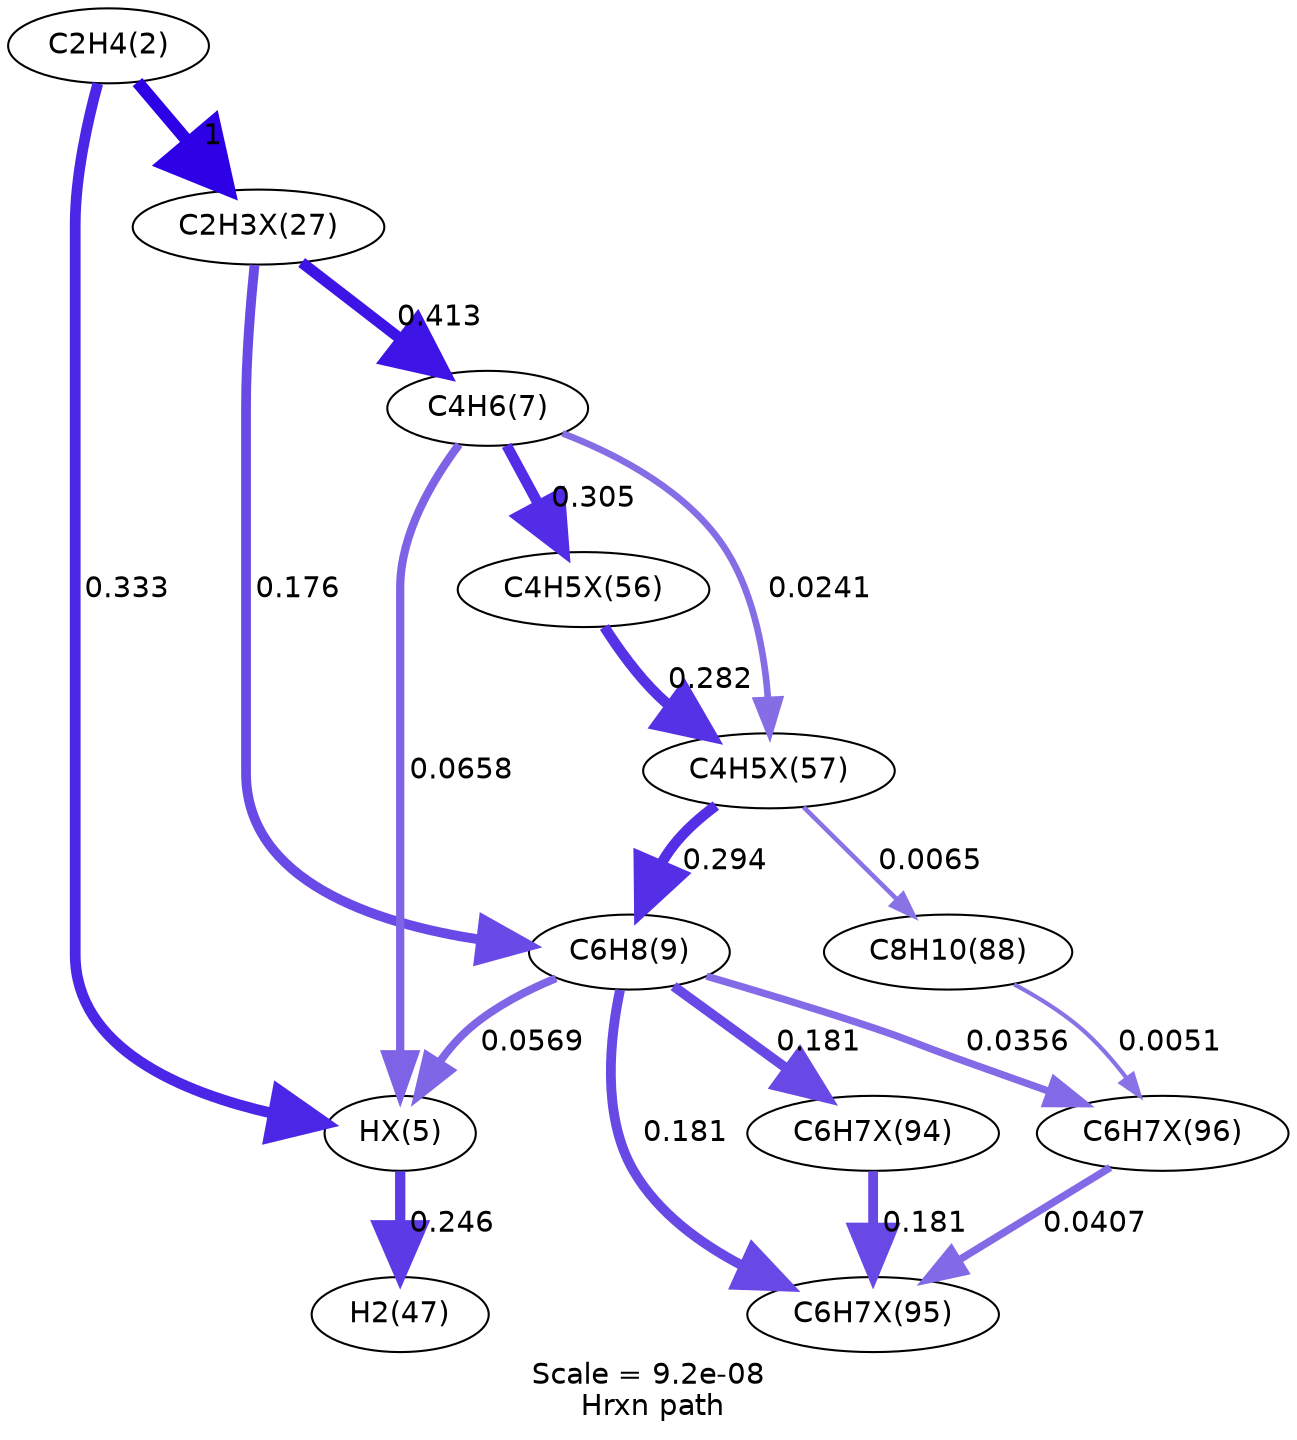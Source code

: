 digraph reaction_paths {
center=1;
s5 -> s72[fontname="Helvetica", style="setlinewidth(5.17)", arrowsize=2.59, color="0.7, 0.833, 0.9"
, label=" 0.333"];
s5 -> s73[fontname="Helvetica", style="setlinewidth(6)", arrowsize=3, color="0.7, 1.5, 0.9"
, label=" 1"];
s8 -> s72[fontname="Helvetica", style="setlinewidth(3.95)", arrowsize=1.97, color="0.7, 0.566, 0.9"
, label=" 0.0658"];
s72 -> s11[fontname="Helvetica", style="setlinewidth(4.94)", arrowsize=2.47, color="0.7, 0.746, 0.9"
, label=" 0.246"];
s9 -> s72[fontname="Helvetica", style="setlinewidth(3.84)", arrowsize=1.92, color="0.7, 0.557, 0.9"
, label=" 0.0569"];
s73 -> s8[fontname="Helvetica", style="setlinewidth(5.33)", arrowsize=2.67, color="0.7, 0.913, 0.9"
, label=" 0.413"];
s73 -> s9[fontname="Helvetica", style="setlinewidth(4.69)", arrowsize=2.34, color="0.7, 0.676, 0.9"
, label=" 0.176"];
s8 -> s84[fontname="Helvetica", style="setlinewidth(5.1)", arrowsize=2.55, color="0.7, 0.805, 0.9"
, label=" 0.305"];
s8 -> s85[fontname="Helvetica", style="setlinewidth(3.19)", arrowsize=1.59, color="0.7, 0.524, 0.9"
, label=" 0.0241"];
s84 -> s85[fontname="Helvetica", style="setlinewidth(5.05)", arrowsize=2.52, color="0.7, 0.782, 0.9"
, label=" 0.282"];
s85 -> s9[fontname="Helvetica", style="setlinewidth(5.08)", arrowsize=2.54, color="0.7, 0.794, 0.9"
, label=" 0.294"];
s85 -> s12[fontname="Helvetica", style="setlinewidth(2.2)", arrowsize=1.1, color="0.7, 0.506, 0.9"
, label=" 0.0065"];
s9 -> s90[fontname="Helvetica", style="setlinewidth(4.71)", arrowsize=2.36, color="0.7, 0.681, 0.9"
, label=" 0.181"];
s9 -> s89[fontname="Helvetica", style="setlinewidth(4.71)", arrowsize=2.36, color="0.7, 0.681, 0.9"
, label=" 0.181"];
s9 -> s91[fontname="Helvetica", style="setlinewidth(3.48)", arrowsize=1.74, color="0.7, 0.536, 0.9"
, label=" 0.0356"];
s89 -> s90[fontname="Helvetica", style="setlinewidth(4.71)", arrowsize=2.36, color="0.7, 0.681, 0.9"
, label=" 0.181"];
s91 -> s90[fontname="Helvetica", style="setlinewidth(3.58)", arrowsize=1.79, color="0.7, 0.541, 0.9"
, label=" 0.0407"];
s12 -> s91[fontname="Helvetica", style="setlinewidth(2.01)", arrowsize=1.01, color="0.7, 0.505, 0.9"
, label=" 0.0051"];
s5 [ fontname="Helvetica", label="C2H4(2)"];
s8 [ fontname="Helvetica", label="C4H6(7)"];
s9 [ fontname="Helvetica", label="C6H8(9)"];
s11 [ fontname="Helvetica", label="H2(47)"];
s12 [ fontname="Helvetica", label="C8H10(88)"];
s72 [ fontname="Helvetica", label="HX(5)"];
s73 [ fontname="Helvetica", label="C2H3X(27)"];
s84 [ fontname="Helvetica", label="C4H5X(56)"];
s85 [ fontname="Helvetica", label="C4H5X(57)"];
s89 [ fontname="Helvetica", label="C6H7X(94)"];
s90 [ fontname="Helvetica", label="C6H7X(95)"];
s91 [ fontname="Helvetica", label="C6H7X(96)"];
 label = "Scale = 9.2e-08\l Hrxn path";
 fontname = "Helvetica";
}
